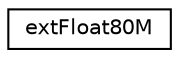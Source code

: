 digraph "Graphical Class Hierarchy"
{
  edge [fontname="Helvetica",fontsize="10",labelfontname="Helvetica",labelfontsize="10"];
  node [fontname="Helvetica",fontsize="10",shape=record];
  rankdir="LR";
  Node0 [label="extFloat80M",height=0.2,width=0.4,color="black", fillcolor="white", style="filled",URL="$structext_float80_m.html"];
}

